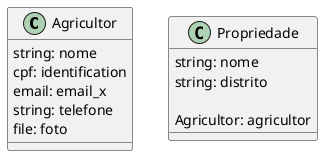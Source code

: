 @startuml Moranguinho

    class Agricultor {
    string: nome
    cpf: identification
    email: email_x
    string: telefone
    file: foto

    }



    class Propriedade {
    string: nome
    string: distrito

    Agricultor: agricultor
    }



@enduml
